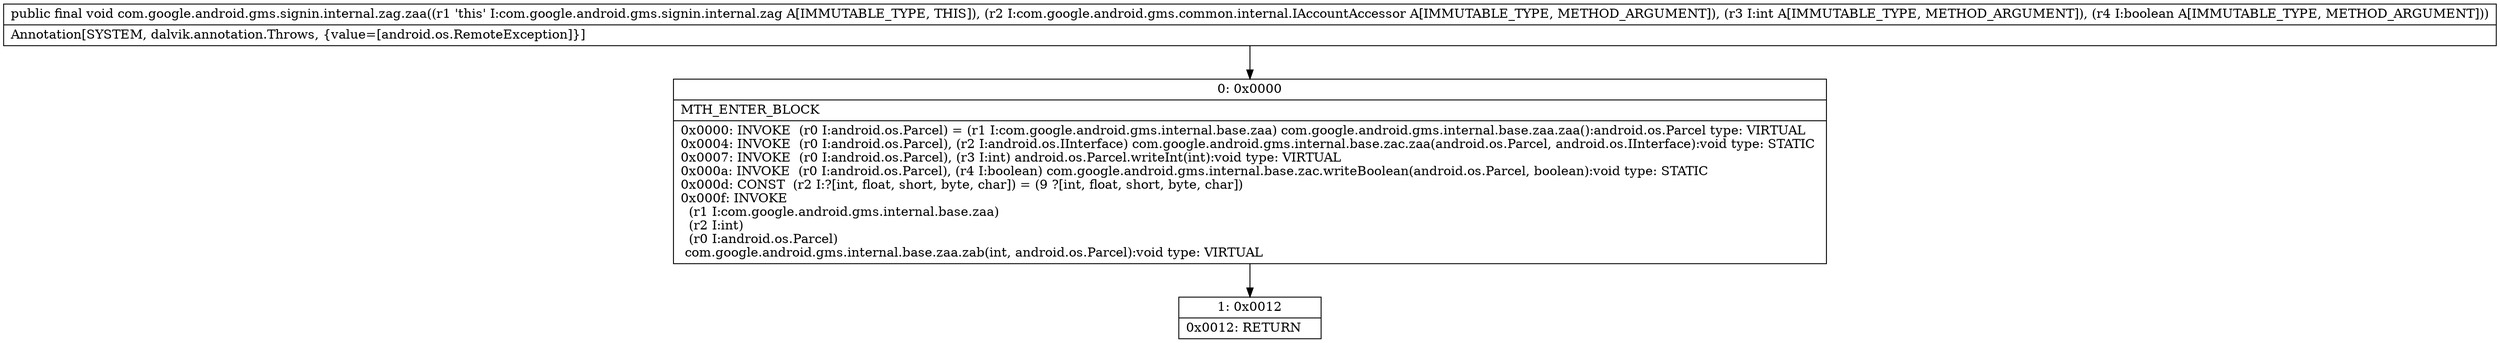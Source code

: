 digraph "CFG forcom.google.android.gms.signin.internal.zag.zaa(Lcom\/google\/android\/gms\/common\/internal\/IAccountAccessor;IZ)V" {
Node_0 [shape=record,label="{0\:\ 0x0000|MTH_ENTER_BLOCK\l|0x0000: INVOKE  (r0 I:android.os.Parcel) = (r1 I:com.google.android.gms.internal.base.zaa) com.google.android.gms.internal.base.zaa.zaa():android.os.Parcel type: VIRTUAL \l0x0004: INVOKE  (r0 I:android.os.Parcel), (r2 I:android.os.IInterface) com.google.android.gms.internal.base.zac.zaa(android.os.Parcel, android.os.IInterface):void type: STATIC \l0x0007: INVOKE  (r0 I:android.os.Parcel), (r3 I:int) android.os.Parcel.writeInt(int):void type: VIRTUAL \l0x000a: INVOKE  (r0 I:android.os.Parcel), (r4 I:boolean) com.google.android.gms.internal.base.zac.writeBoolean(android.os.Parcel, boolean):void type: STATIC \l0x000d: CONST  (r2 I:?[int, float, short, byte, char]) = (9 ?[int, float, short, byte, char]) \l0x000f: INVOKE  \l  (r1 I:com.google.android.gms.internal.base.zaa)\l  (r2 I:int)\l  (r0 I:android.os.Parcel)\l com.google.android.gms.internal.base.zaa.zab(int, android.os.Parcel):void type: VIRTUAL \l}"];
Node_1 [shape=record,label="{1\:\ 0x0012|0x0012: RETURN   \l}"];
MethodNode[shape=record,label="{public final void com.google.android.gms.signin.internal.zag.zaa((r1 'this' I:com.google.android.gms.signin.internal.zag A[IMMUTABLE_TYPE, THIS]), (r2 I:com.google.android.gms.common.internal.IAccountAccessor A[IMMUTABLE_TYPE, METHOD_ARGUMENT]), (r3 I:int A[IMMUTABLE_TYPE, METHOD_ARGUMENT]), (r4 I:boolean A[IMMUTABLE_TYPE, METHOD_ARGUMENT]))  | Annotation[SYSTEM, dalvik.annotation.Throws, \{value=[android.os.RemoteException]\}]\l}"];
MethodNode -> Node_0;
Node_0 -> Node_1;
}

